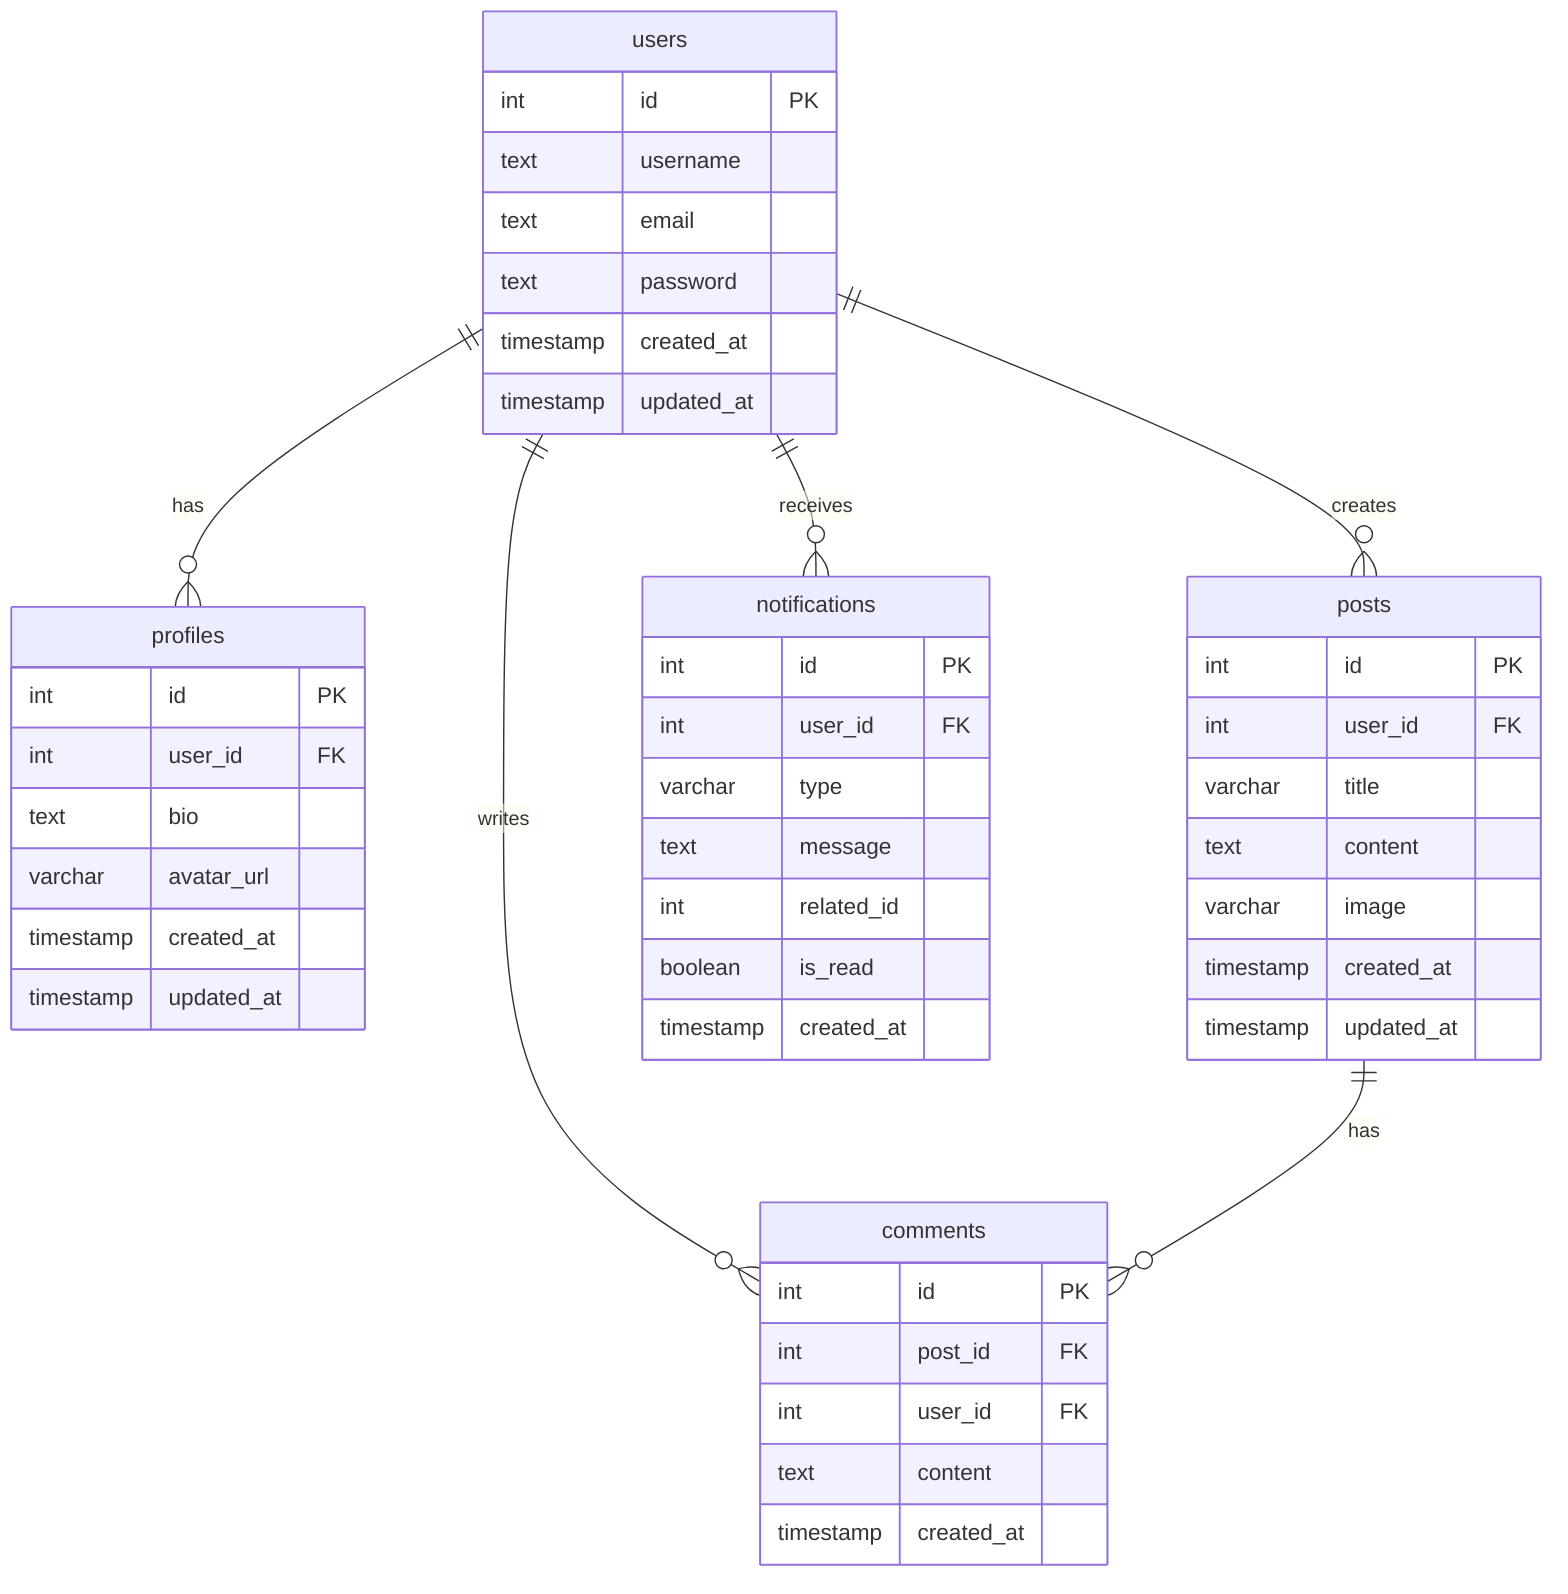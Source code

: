 erDiagram
    users ||--o{ profiles : has
    users ||--o{ posts : creates
    users ||--o{ comments : writes
    users ||--o{ notifications : receives
    posts ||--o{ comments : has

    users {
        int id PK
        text username
        text email
        text password
        timestamp created_at
        timestamp updated_at
    }

    profiles {
        int id PK
        int user_id FK
        text bio
        varchar avatar_url
        timestamp created_at
        timestamp updated_at
    }

    posts {
        int id PK
        int user_id FK
        varchar title
        text content
        varchar image
        timestamp created_at
        timestamp updated_at
    }

    comments {
        int id PK
        int post_id FK
        int user_id FK
        text content
        timestamp created_at
    }

    notifications {
        int id PK
        int user_id FK
        varchar type
        text message
        int related_id
        boolean is_read
        timestamp created_at
    }